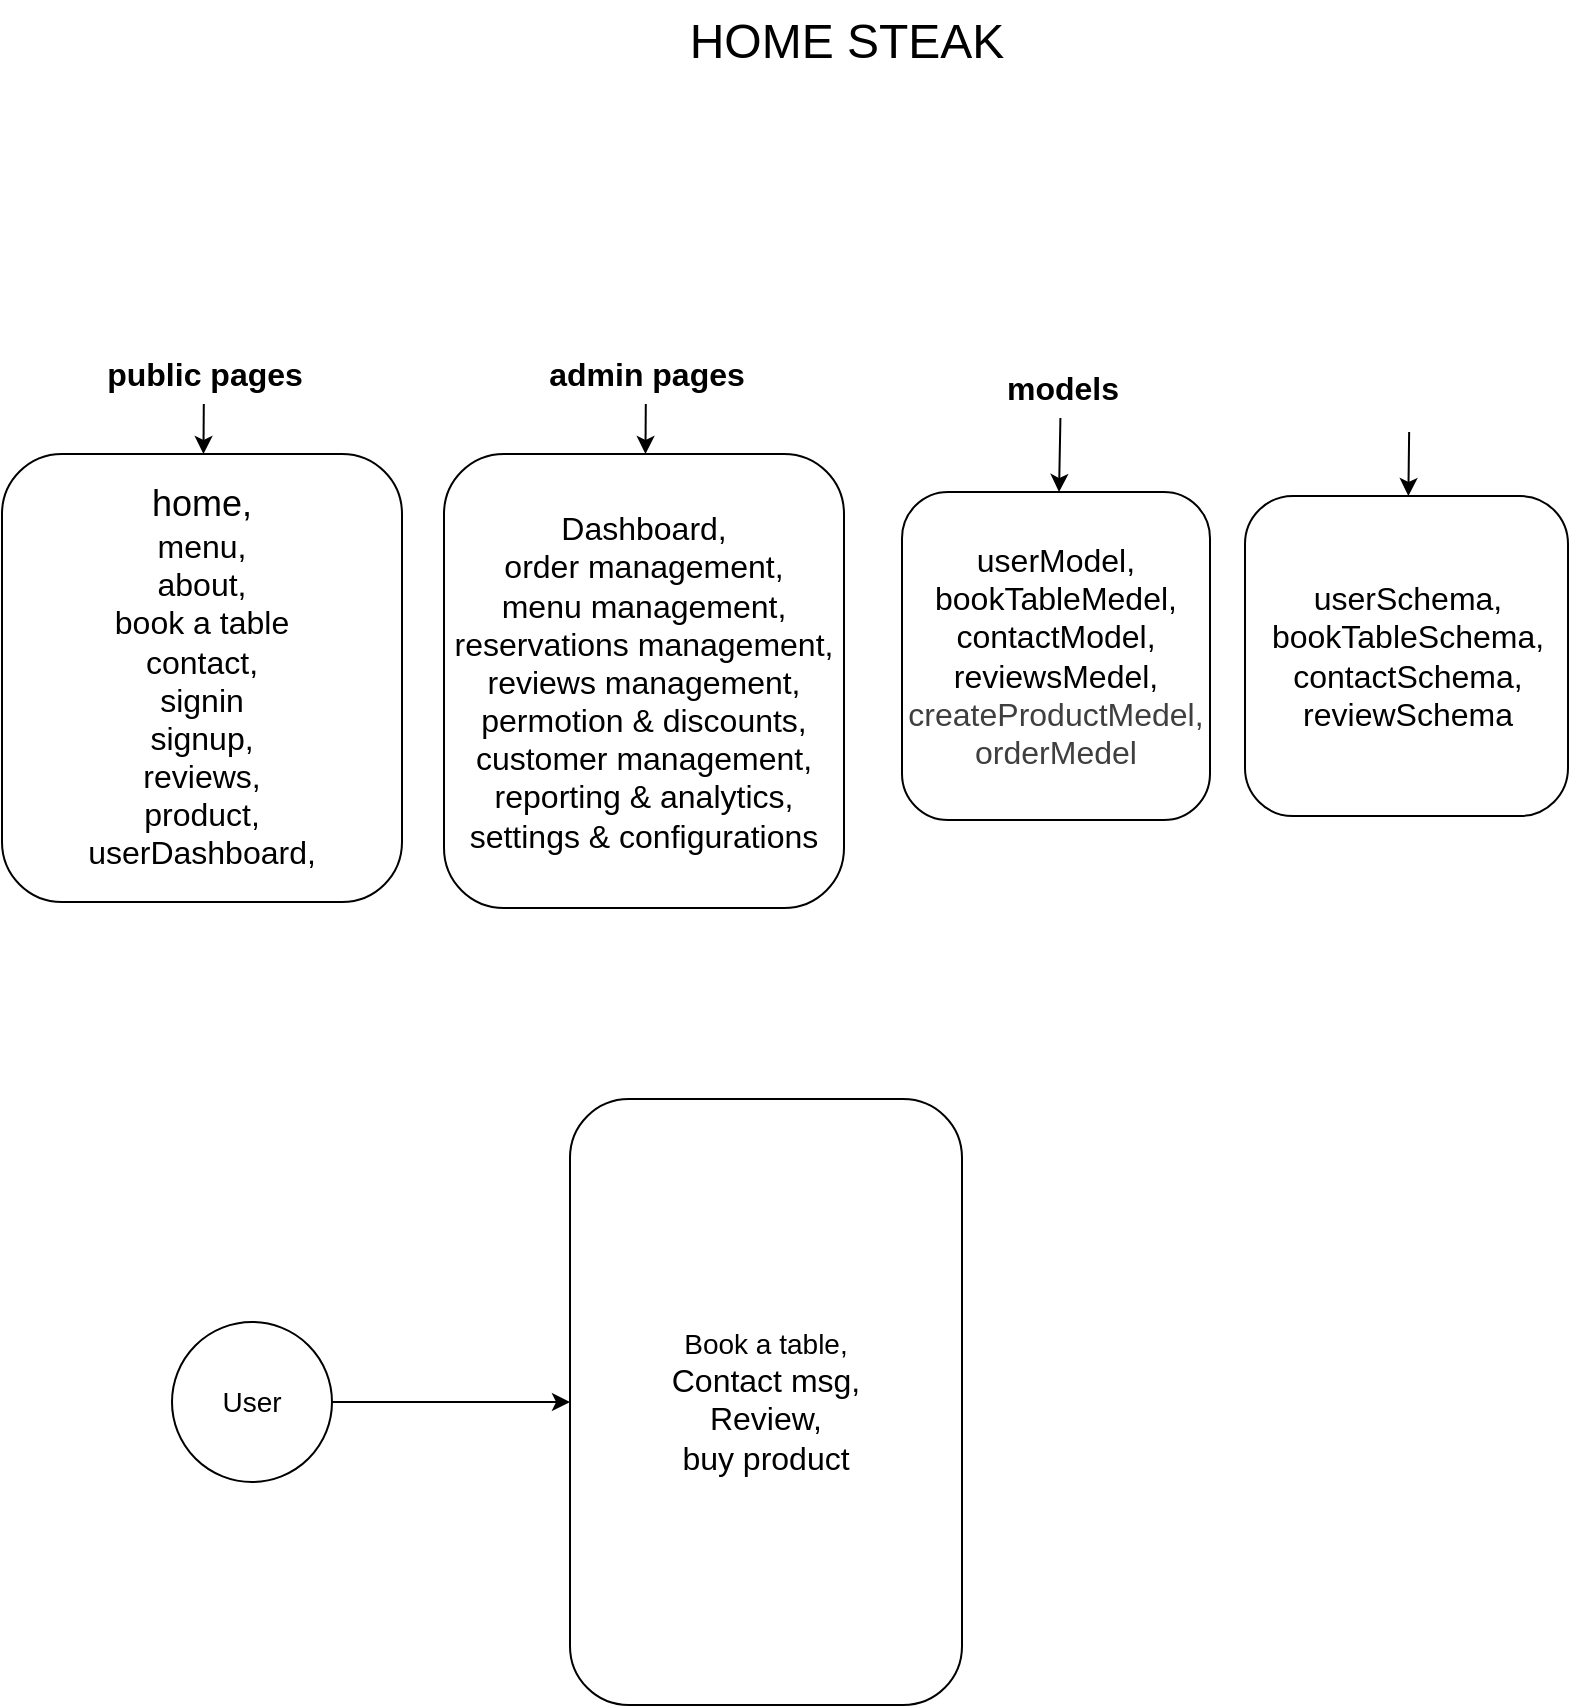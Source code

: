 <mxfile>
    <diagram id="x9_wUipL3wbXLVU568GH" name="Page-1">
        <mxGraphModel dx="1072" dy="475" grid="0" gridSize="10" guides="1" tooltips="1" connect="1" arrows="1" fold="1" page="0" pageScale="1" pageWidth="850" pageHeight="1100" background="#FFFFFF" math="0" shadow="0">
            <root>
                <mxCell id="0"/>
                <mxCell id="1" parent="0"/>
                <mxCell id="2" value="&lt;font style=&quot;font-size: 18px;&quot;&gt;home,&lt;/font&gt;&lt;div&gt;&lt;font size=&quot;3&quot;&gt;menu,&lt;/font&gt;&lt;/div&gt;&lt;div&gt;&lt;font size=&quot;3&quot;&gt;about,&lt;/font&gt;&lt;/div&gt;&lt;div&gt;&lt;font size=&quot;3&quot;&gt;book a table&lt;/font&gt;&lt;/div&gt;&lt;div&gt;&lt;font size=&quot;3&quot;&gt;contact,&lt;/font&gt;&lt;/div&gt;&lt;div&gt;&lt;font size=&quot;3&quot;&gt;signin&lt;/font&gt;&lt;/div&gt;&lt;div&gt;&lt;font size=&quot;3&quot;&gt;signup,&lt;/font&gt;&lt;/div&gt;&lt;div&gt;&lt;font size=&quot;3&quot;&gt;reviews,&lt;/font&gt;&lt;/div&gt;&lt;div&gt;&lt;font size=&quot;3&quot;&gt;product,&lt;/font&gt;&lt;/div&gt;&lt;div&gt;&lt;font size=&quot;3&quot;&gt;userDashboard,&lt;/font&gt;&lt;/div&gt;" style="rounded=1;whiteSpace=wrap;html=1;" parent="1" vertex="1">
                    <mxGeometry x="38" y="599" width="200" height="224" as="geometry"/>
                </mxCell>
                <mxCell id="4" value="" style="edgeStyle=none;html=1;fontSize=16;" parent="1" source="3" target="2" edge="1">
                    <mxGeometry relative="1" as="geometry"/>
                </mxCell>
                <mxCell id="3" value="&lt;font&gt;&lt;b&gt;public pages&lt;/b&gt;&lt;/font&gt;" style="text;html=1;align=center;verticalAlign=middle;resizable=0;points=[];autosize=1;strokeColor=none;fillColor=none;fontSize=16;" parent="1" vertex="1">
                    <mxGeometry x="81" y="543" width="116" height="31" as="geometry"/>
                </mxCell>
                <mxCell id="5" value="&lt;font style=&quot;font-size: 24px;&quot;&gt;HOME STEAK&lt;/font&gt;" style="text;html=1;align=center;verticalAlign=middle;resizable=0;points=[];autosize=1;strokeColor=none;fillColor=none;" parent="1" vertex="1">
                    <mxGeometry x="372" y="372" width="175" height="41" as="geometry"/>
                </mxCell>
                <mxCell id="6" value="&lt;font&gt;userModel,&lt;/font&gt;&lt;div&gt;&lt;font&gt;bookTableMedel,&lt;/font&gt;&lt;/div&gt;&lt;div&gt;&lt;font&gt;contactModel,&lt;/font&gt;&lt;/div&gt;&lt;div&gt;&lt;font&gt;reviewsMedel,&lt;/font&gt;&lt;/div&gt;&lt;div&gt;&lt;span style=&quot;color: rgb(63, 63, 63);&quot;&gt;createProductMedel,&lt;/span&gt;&lt;font&gt;&lt;/font&gt;&lt;/div&gt;&lt;div&gt;&lt;span style=&quot;color: rgb(63, 63, 63);&quot;&gt;orderMedel&lt;/span&gt;&lt;span style=&quot;color: rgb(63, 63, 63);&quot;&gt;&lt;/span&gt;&lt;/div&gt;" style="rounded=1;whiteSpace=wrap;html=1;fontSize=16;" parent="1" vertex="1">
                    <mxGeometry x="488" y="618" width="154" height="164" as="geometry"/>
                </mxCell>
                <mxCell id="8" value="" style="edgeStyle=none;html=1;fontSize=16;" parent="1" source="7" target="6" edge="1">
                    <mxGeometry relative="1" as="geometry"/>
                </mxCell>
                <mxCell id="7" value="&lt;font&gt;&lt;b&gt;models&lt;/b&gt;&lt;/font&gt;" style="text;html=1;align=center;verticalAlign=middle;resizable=0;points=[];autosize=1;strokeColor=none;fillColor=none;fontSize=16;" parent="1" vertex="1">
                    <mxGeometry x="530.5" y="550" width="74" height="31" as="geometry"/>
                </mxCell>
                <mxCell id="9" value="&lt;font&gt;userSchema,&lt;/font&gt;&lt;div&gt;&lt;font&gt;bookTableSchema,&lt;/font&gt;&lt;/div&gt;&lt;div&gt;&lt;font&gt;contactSchema,&lt;/font&gt;&lt;/div&gt;&lt;div&gt;&lt;font&gt;reviewSchema&lt;/font&gt;&lt;/div&gt;" style="rounded=1;whiteSpace=wrap;html=1;fontSize=16;" parent="1" vertex="1">
                    <mxGeometry x="659.5" y="620" width="161.5" height="160" as="geometry"/>
                </mxCell>
                <mxCell id="11" value="" style="edgeStyle=none;html=1;fontSize=16;" parent="1" source="10" target="9" edge="1">
                    <mxGeometry relative="1" as="geometry"/>
                </mxCell>
                <mxCell id="10" value="&lt;font&gt;&lt;b&gt;zod schemas&lt;/b&gt;&lt;/font&gt;" style="text;html=1;align=center;verticalAlign=middle;resizable=0;points=[];autosize=1;fontColor=#FFFFFF;labelBackgroundColor=#FFFFFF;fontSize=16;" parent="1" vertex="1">
                    <mxGeometry x="682.75" y="557" width="118" height="31" as="geometry"/>
                </mxCell>
                <mxCell id="12" value="&lt;div&gt;&lt;span&gt;Dashboard,&lt;/span&gt;&lt;/div&gt;&lt;div&gt;&lt;span&gt;order management,&lt;/span&gt;&lt;/div&gt;&lt;div&gt;menu management,&lt;/div&gt;&lt;div&gt;reservations management,&lt;/div&gt;&lt;div&gt;reviews management,&lt;/div&gt;&lt;div&gt;permotion &amp;amp; discounts,&lt;/div&gt;&lt;div&gt;customer management,&lt;/div&gt;&lt;div&gt;reporting &amp;amp; analytics,&lt;/div&gt;&lt;div&gt;settings &amp;amp; configurations&lt;/div&gt;" style="rounded=1;whiteSpace=wrap;html=1;fontSize=16;" parent="1" vertex="1">
                    <mxGeometry x="259" y="599" width="200" height="227" as="geometry"/>
                </mxCell>
                <mxCell id="13" value="" style="edgeStyle=none;html=1;fontSize=16;" parent="1" source="14" target="12" edge="1">
                    <mxGeometry relative="1" as="geometry"/>
                </mxCell>
                <mxCell id="14" value="&lt;font&gt;&lt;b&gt;admin pages&lt;/b&gt;&lt;/font&gt;" style="text;html=1;align=center;verticalAlign=middle;resizable=0;points=[];autosize=1;strokeColor=none;fillColor=none;fontSize=16;" parent="1" vertex="1">
                    <mxGeometry x="302" y="543" width="116" height="31" as="geometry"/>
                </mxCell>
                <mxCell id="22" value="" style="edgeStyle=none;html=1;" edge="1" parent="1" source="15" target="20">
                    <mxGeometry relative="1" as="geometry"/>
                </mxCell>
                <mxCell id="15" value="&lt;font style=&quot;font-size: 14px;&quot;&gt;User&lt;/font&gt;" style="ellipse;whiteSpace=wrap;html=1;aspect=fixed;" vertex="1" parent="1">
                    <mxGeometry x="123" y="1033" width="80" height="80" as="geometry"/>
                </mxCell>
                <mxCell id="20" value="&lt;font style=&quot;font-size: 14px;&quot;&gt;Book a table,&lt;/font&gt;&lt;div&gt;&lt;font size=&quot;3&quot;&gt;Contact msg,&lt;/font&gt;&lt;/div&gt;&lt;div&gt;&lt;font size=&quot;3&quot;&gt;Review,&lt;/font&gt;&lt;/div&gt;&lt;div&gt;&lt;font size=&quot;3&quot;&gt;buy product&lt;/font&gt;&lt;/div&gt;" style="rounded=1;whiteSpace=wrap;html=1;" vertex="1" parent="1">
                    <mxGeometry x="322" y="921.5" width="196" height="303" as="geometry"/>
                </mxCell>
            </root>
        </mxGraphModel>
    </diagram>
</mxfile>